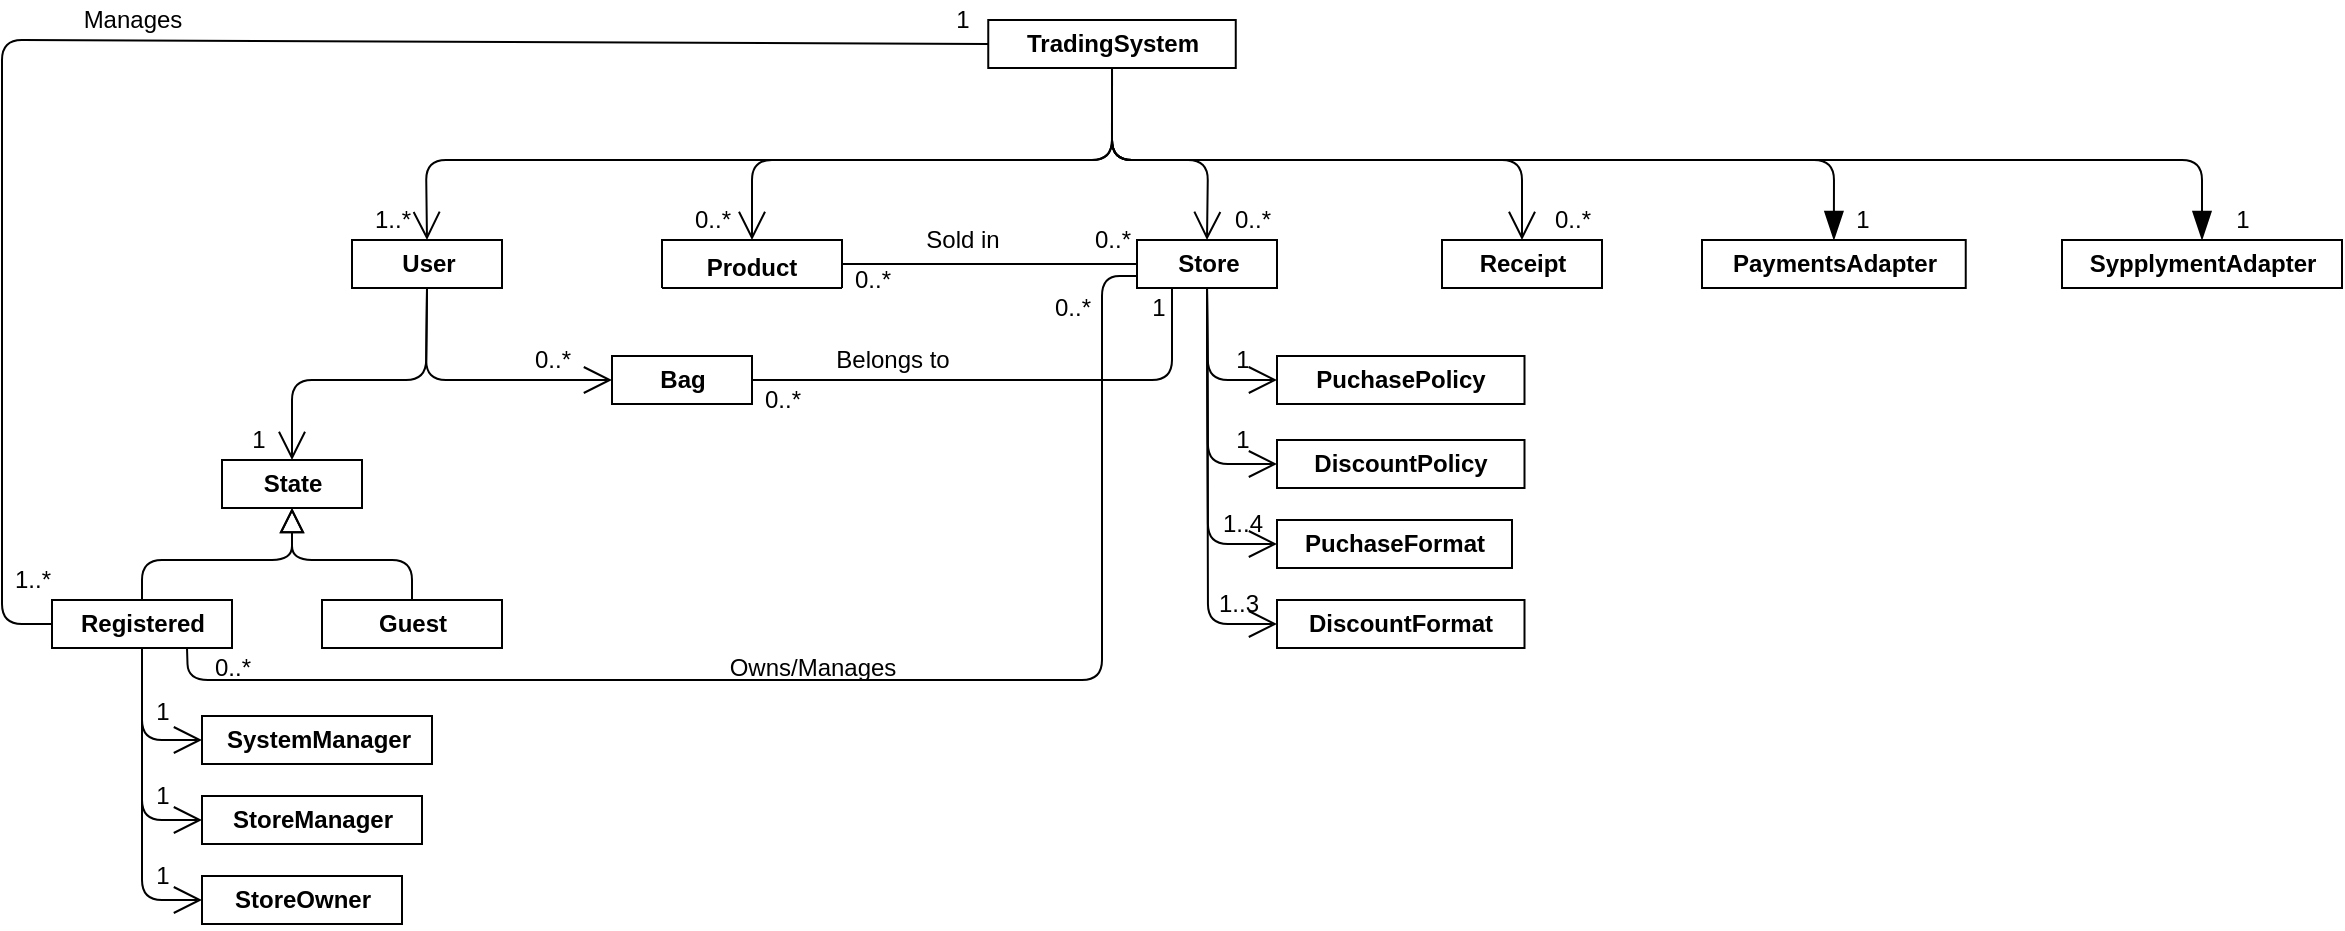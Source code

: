 <mxfile version="14.4.7" type="device"><diagram id="RefZyHLw1zsKc77F1APH" name="Page-1"><mxGraphModel dx="1504" dy="645" grid="1" gridSize="10" guides="1" tooltips="1" connect="1" arrows="1" fold="1" page="1" pageScale="1" pageWidth="850" pageHeight="1100" math="0" shadow="0"><root><mxCell id="0"/><mxCell id="1" parent="0"/><mxCell id="fxyR44luEnfHomacXjEl-32" value="" style="endArrow=blockThin;endFill=1;endSize=12;html=1;exitX=0.5;exitY=1;exitDx=0;exitDy=0;entryX=0.5;entryY=0;entryDx=0;entryDy=0;" parent="1" source="JBgmAeCuhrlYnCRpcaJn-23" target="JBgmAeCuhrlYnCRpcaJn-24" edge="1"><mxGeometry width="160" relative="1" as="geometry"><mxPoint x="725" y="136" as="sourcePoint"/><mxPoint x="1150" y="264" as="targetPoint"/><Array as="points"><mxPoint x="605" y="240"/><mxPoint x="966" y="240"/></Array></mxGeometry></mxCell><mxCell id="fxyR44luEnfHomacXjEl-36" value="" style="endArrow=open;endFill=1;endSize=12;html=1;entryX=0.5;entryY=0;entryDx=0;entryDy=0;exitX=0.5;exitY=1;exitDx=0;exitDy=0;" parent="1" source="JBgmAeCuhrlYnCRpcaJn-23" target="JBgmAeCuhrlYnCRpcaJn-16" edge="1"><mxGeometry width="160" relative="1" as="geometry"><mxPoint x="725" y="136" as="sourcePoint"/><mxPoint x="280" y="356" as="targetPoint"/><Array as="points"><mxPoint x="605" y="240"/><mxPoint x="262" y="240"/></Array></mxGeometry></mxCell><mxCell id="fxyR44luEnfHomacXjEl-37" value="1..*" style="text;html=1;align=center;verticalAlign=middle;resizable=0;points=[];autosize=1;" parent="1" vertex="1"><mxGeometry x="230" y="260" width="30" height="20" as="geometry"/></mxCell><mxCell id="fxyR44luEnfHomacXjEl-39" value="" style="endArrow=open;endFill=1;endSize=12;html=1;exitX=0.5;exitY=1;exitDx=0;exitDy=0;entryX=0;entryY=0.5;entryDx=0;entryDy=0;" parent="1" source="JBgmAeCuhrlYnCRpcaJn-16" target="JBgmAeCuhrlYnCRpcaJn-14" edge="1"><mxGeometry width="160" relative="1" as="geometry"><mxPoint x="325" y="312" as="sourcePoint"/><mxPoint x="377.5" y="398" as="targetPoint"/><Array as="points"><mxPoint x="262" y="350"/></Array></mxGeometry></mxCell><mxCell id="fxyR44luEnfHomacXjEl-42" value="0..*" style="text;html=1;align=center;verticalAlign=middle;resizable=0;points=[];autosize=1;" parent="1" vertex="1"><mxGeometry x="390" y="260" width="30" height="20" as="geometry"/></mxCell><mxCell id="fxyR44luEnfHomacXjEl-43" value="0..*" style="text;html=1;align=center;verticalAlign=middle;resizable=0;points=[];autosize=1;" parent="1" vertex="1"><mxGeometry x="310" y="330" width="30" height="20" as="geometry"/></mxCell><mxCell id="fxyR44luEnfHomacXjEl-45" value="0..*" style="text;html=1;align=center;verticalAlign=middle;resizable=0;points=[];autosize=1;" parent="1" vertex="1"><mxGeometry x="660" y="260" width="30" height="20" as="geometry"/></mxCell><mxCell id="fxyR44luEnfHomacXjEl-72" value="" style="endArrow=open;endFill=1;endSize=12;html=1;exitX=0.5;exitY=1;exitDx=0;exitDy=0;entryX=0.5;entryY=0;entryDx=0;entryDy=0;" parent="1" source="JBgmAeCuhrlYnCRpcaJn-16" target="JBgmAeCuhrlYnCRpcaJn-13" edge="1"><mxGeometry width="160" relative="1" as="geometry"><mxPoint x="280" y="380" as="sourcePoint"/><mxPoint x="190.5" y="464" as="targetPoint"/><Array as="points"><mxPoint x="262" y="350"/><mxPoint x="195" y="350"/></Array></mxGeometry></mxCell><mxCell id="fxyR44luEnfHomacXjEl-73" value="1" style="text;html=1;align=center;verticalAlign=middle;resizable=0;points=[];autosize=1;" parent="1" vertex="1"><mxGeometry x="167.5" y="370" width="20" height="20" as="geometry"/></mxCell><mxCell id="fxyR44luEnfHomacXjEl-80" value="" style="endArrow=open;endFill=1;endSize=12;html=1;entryX=0.5;entryY=0;entryDx=0;entryDy=0;exitX=0.5;exitY=1;exitDx=0;exitDy=0;" parent="1" source="JBgmAeCuhrlYnCRpcaJn-23" target="fxyR44luEnfHomacXjEl-83" edge="1"><mxGeometry width="160" relative="1" as="geometry"><mxPoint x="725" y="136" as="sourcePoint"/><mxPoint x="660" y="586" as="targetPoint"/><Array as="points"><mxPoint x="605" y="240"/><mxPoint x="425" y="240"/></Array></mxGeometry></mxCell><mxCell id="fxyR44luEnfHomacXjEl-83" value="Product" style="swimlane;fontStyle=1;align=center;verticalAlign=top;childLayout=stackLayout;horizontal=1;startSize=26;horizontalStack=0;resizeParent=1;resizeLast=0;collapsible=1;marginBottom=0;rounded=0;shadow=0;strokeWidth=1;" parent="1" vertex="1"><mxGeometry x="380" y="280" width="90" height="24" as="geometry"><mxRectangle x="340" y="380" width="170" height="26" as="alternateBounds"/></mxGeometry></mxCell><mxCell id="fxyR44luEnfHomacXjEl-121" value="" style="endArrow=open;endFill=1;endSize=12;html=1;exitX=0.5;exitY=1;exitDx=0;exitDy=0;entryX=0;entryY=0.5;entryDx=0;entryDy=0;" parent="1" source="JBgmAeCuhrlYnCRpcaJn-17" target="JBgmAeCuhrlYnCRpcaJn-22" edge="1"><mxGeometry width="160" relative="1" as="geometry"><mxPoint x="650" y="340" as="sourcePoint"/><mxPoint x="650" y="474" as="targetPoint"/><Array as="points"><mxPoint x="653" y="350"/></Array></mxGeometry></mxCell><mxCell id="fxyR44luEnfHomacXjEl-145" value="" style="endArrow=blockThin;endFill=1;endSize=12;html=1;entryX=0.5;entryY=0;entryDx=0;entryDy=0;exitX=0.5;exitY=1;exitDx=0;exitDy=0;" parent="1" source="JBgmAeCuhrlYnCRpcaJn-23" target="JBgmAeCuhrlYnCRpcaJn-25" edge="1"><mxGeometry width="160" relative="1" as="geometry"><mxPoint x="725" y="136" as="sourcePoint"/><mxPoint x="1360" y="264" as="targetPoint"/><Array as="points"><mxPoint x="605" y="240"/><mxPoint x="1150" y="240"/></Array></mxGeometry></mxCell><mxCell id="fxyR44luEnfHomacXjEl-146" value="" style="endArrow=open;endFill=1;endSize=12;html=1;exitX=0.5;exitY=1;exitDx=0;exitDy=0;entryX=0.5;entryY=0;entryDx=0;entryDy=0;" parent="1" source="JBgmAeCuhrlYnCRpcaJn-23" target="JBgmAeCuhrlYnCRpcaJn-17" edge="1"><mxGeometry width="160" relative="1" as="geometry"><mxPoint x="725" y="136" as="sourcePoint"/><mxPoint x="600" y="356" as="targetPoint"/><Array as="points"><mxPoint x="605" y="240"/><mxPoint x="653" y="240"/></Array></mxGeometry></mxCell><mxCell id="fxyR44luEnfHomacXjEl-148" value="1" style="text;html=1;align=center;verticalAlign=middle;resizable=0;points=[];autosize=1;" parent="1" vertex="1"><mxGeometry x="1160" y="260" width="20" height="20" as="geometry"/></mxCell><mxCell id="fxyR44luEnfHomacXjEl-149" value="1" style="text;html=1;align=center;verticalAlign=middle;resizable=0;points=[];autosize=1;" parent="1" vertex="1"><mxGeometry x="970" y="260" width="20" height="20" as="geometry"/></mxCell><mxCell id="fxyR44luEnfHomacXjEl-150" value="1..4" style="text;html=1;align=center;verticalAlign=middle;resizable=0;points=[];autosize=1;" parent="1" vertex="1"><mxGeometry x="650" y="412" width="40" height="20" as="geometry"/></mxCell><mxCell id="fxyR44luEnfHomacXjEl-151" value="1..3" style="text;html=1;align=center;verticalAlign=middle;resizable=0;points=[];autosize=1;" parent="1" vertex="1"><mxGeometry x="647.5" y="452" width="40" height="20" as="geometry"/></mxCell><mxCell id="fxyR44luEnfHomacXjEl-152" value="1" style="text;html=1;align=center;verticalAlign=middle;resizable=0;points=[];autosize=1;" parent="1" vertex="1"><mxGeometry x="660" y="370" width="20" height="20" as="geometry"/></mxCell><mxCell id="fxyR44luEnfHomacXjEl-153" value="1" style="text;html=1;align=center;verticalAlign=middle;resizable=0;points=[];autosize=1;" parent="1" vertex="1"><mxGeometry x="660" y="330" width="20" height="20" as="geometry"/></mxCell><mxCell id="RaA0gmaQhVdnIfGNhmqf-1" value="" style="endArrow=none;endFill=0;endSize=12;html=1;exitX=0.5;exitY=1;exitDx=0;exitDy=0;entryX=0.5;entryY=0;entryDx=0;entryDy=0;startArrow=block;startFill=0;startSize=10;" parent="1" target="JBgmAeCuhrlYnCRpcaJn-8" edge="1" source="JBgmAeCuhrlYnCRpcaJn-13"><mxGeometry width="160" relative="1" as="geometry"><mxPoint x="190" y="530" as="sourcePoint"/><mxPoint x="110" y="596" as="targetPoint"/><Array as="points"><mxPoint x="195" y="440"/><mxPoint x="120" y="440"/></Array></mxGeometry></mxCell><mxCell id="RaA0gmaQhVdnIfGNhmqf-2" value="" style="endArrow=none;endFill=0;endSize=12;html=1;exitX=0.5;exitY=1;exitDx=0;exitDy=0;entryX=0.5;entryY=0;entryDx=0;entryDy=0;startArrow=block;startFill=0;startSize=10;" parent="1" target="JBgmAeCuhrlYnCRpcaJn-9" edge="1" source="JBgmAeCuhrlYnCRpcaJn-13"><mxGeometry width="160" relative="1" as="geometry"><mxPoint x="190" y="530" as="sourcePoint"/><mxPoint x="270" y="596" as="targetPoint"/><Array as="points"><mxPoint x="195" y="440"/><mxPoint x="255" y="440"/></Array></mxGeometry></mxCell><mxCell id="RaA0gmaQhVdnIfGNhmqf-37" value="0..*" style="text;html=1;align=center;verticalAlign=middle;resizable=0;points=[];autosize=1;" parent="1" vertex="1"><mxGeometry x="820" y="260" width="30" height="20" as="geometry"/></mxCell><mxCell id="RaA0gmaQhVdnIfGNhmqf-53" value="" style="endArrow=open;endFill=1;endSize=12;html=1;exitX=0.5;exitY=1;exitDx=0;exitDy=0;entryX=0;entryY=0.5;entryDx=0;entryDy=0;" parent="1" source="JBgmAeCuhrlYnCRpcaJn-8" target="JBgmAeCuhrlYnCRpcaJn-10" edge="1"><mxGeometry width="160" relative="1" as="geometry"><mxPoint x="120" y="494" as="sourcePoint"/><mxPoint x="155" y="549" as="targetPoint"/><Array as="points"><mxPoint x="120" y="530"/></Array></mxGeometry></mxCell><mxCell id="RaA0gmaQhVdnIfGNhmqf-54" value="" style="endArrow=open;endFill=1;endSize=12;html=1;entryX=0;entryY=0.5;entryDx=0;entryDy=0;exitX=0.5;exitY=1;exitDx=0;exitDy=0;" parent="1" target="JBgmAeCuhrlYnCRpcaJn-11" edge="1" source="JBgmAeCuhrlYnCRpcaJn-8"><mxGeometry width="160" relative="1" as="geometry"><mxPoint x="120" y="504" as="sourcePoint"/><mxPoint x="155" y="603.75" as="targetPoint"/><Array as="points"><mxPoint x="120" y="570"/></Array></mxGeometry></mxCell><mxCell id="RaA0gmaQhVdnIfGNhmqf-55" value="" style="endArrow=open;endFill=1;endSize=12;html=1;entryX=0;entryY=0.5;entryDx=0;entryDy=0;exitX=0.5;exitY=1;exitDx=0;exitDy=0;" parent="1" source="JBgmAeCuhrlYnCRpcaJn-8" target="JBgmAeCuhrlYnCRpcaJn-12" edge="1"><mxGeometry width="160" relative="1" as="geometry"><mxPoint x="120" y="494" as="sourcePoint"/><mxPoint x="155" y="656" as="targetPoint"/><Array as="points"><mxPoint x="120" y="610"/></Array></mxGeometry></mxCell><mxCell id="JBgmAeCuhrlYnCRpcaJn-5" value="" style="endArrow=none;html=1;entryX=0;entryY=0.5;entryDx=0;entryDy=0;exitX=0;exitY=0.5;exitDx=0;exitDy=0;" edge="1" parent="1" source="JBgmAeCuhrlYnCRpcaJn-8" target="JBgmAeCuhrlYnCRpcaJn-23"><mxGeometry width="50" height="50" relative="1" as="geometry"><mxPoint x="50" y="578" as="sourcePoint"/><mxPoint x="660" y="123" as="targetPoint"/><Array as="points"><mxPoint x="50" y="472"/><mxPoint x="50" y="180"/></Array></mxGeometry></mxCell><mxCell id="JBgmAeCuhrlYnCRpcaJn-6" value="Manages" style="text;html=1;align=center;verticalAlign=middle;resizable=0;points=[];autosize=1;" vertex="1" parent="1"><mxGeometry x="80" y="160" width="70" height="20" as="geometry"/></mxCell><mxCell id="JBgmAeCuhrlYnCRpcaJn-7" value="1..*" style="text;html=1;align=center;verticalAlign=middle;resizable=0;points=[];autosize=1;" vertex="1" parent="1"><mxGeometry x="50" y="440" width="30" height="20" as="geometry"/></mxCell><mxCell id="JBgmAeCuhrlYnCRpcaJn-8" value="&lt;b&gt;Registered&lt;/b&gt;" style="html=1;" vertex="1" parent="1"><mxGeometry x="75" y="460" width="90" height="24" as="geometry"/></mxCell><mxCell id="JBgmAeCuhrlYnCRpcaJn-9" value="&lt;b&gt;Guest&lt;/b&gt;" style="html=1;" vertex="1" parent="1"><mxGeometry x="210" y="460" width="90" height="24" as="geometry"/></mxCell><mxCell id="JBgmAeCuhrlYnCRpcaJn-10" value="&lt;b&gt;SystemManager&lt;/b&gt;" style="html=1;" vertex="1" parent="1"><mxGeometry x="150" y="518" width="115" height="24" as="geometry"/></mxCell><mxCell id="JBgmAeCuhrlYnCRpcaJn-11" value="&lt;b&gt;StoreManager&lt;/b&gt;" style="html=1;" vertex="1" parent="1"><mxGeometry x="150" y="558" width="110" height="24" as="geometry"/></mxCell><mxCell id="JBgmAeCuhrlYnCRpcaJn-12" value="&lt;b&gt;StoreOwner&lt;/b&gt;" style="html=1;" vertex="1" parent="1"><mxGeometry x="150" y="598" width="100" height="24" as="geometry"/></mxCell><mxCell id="JBgmAeCuhrlYnCRpcaJn-13" value="&lt;b&gt;State&lt;/b&gt;" style="html=1;" vertex="1" parent="1"><mxGeometry x="160" y="390" width="70" height="24" as="geometry"/></mxCell><mxCell id="JBgmAeCuhrlYnCRpcaJn-14" value="&lt;b&gt;Bag&lt;/b&gt;" style="html=1;" vertex="1" parent="1"><mxGeometry x="355" y="338" width="70" height="24" as="geometry"/></mxCell><mxCell id="JBgmAeCuhrlYnCRpcaJn-16" value="&lt;b&gt;User&lt;/b&gt;" style="html=1;" vertex="1" parent="1"><mxGeometry x="225" y="280" width="75" height="24" as="geometry"/></mxCell><mxCell id="JBgmAeCuhrlYnCRpcaJn-17" value="&lt;b&gt;Store&lt;/b&gt;" style="html=1;" vertex="1" parent="1"><mxGeometry x="617.5" y="280" width="70" height="24" as="geometry"/></mxCell><mxCell id="JBgmAeCuhrlYnCRpcaJn-18" value="&lt;b&gt;Receipt&lt;/b&gt;" style="html=1;" vertex="1" parent="1"><mxGeometry x="770" y="280" width="80" height="24" as="geometry"/></mxCell><mxCell id="JBgmAeCuhrlYnCRpcaJn-19" value="&lt;span style=&quot;font-weight: 700&quot;&gt;DiscountFormat&lt;/span&gt;" style="html=1;" vertex="1" parent="1"><mxGeometry x="687.5" y="460" width="123.75" height="24" as="geometry"/></mxCell><mxCell id="JBgmAeCuhrlYnCRpcaJn-20" value="&lt;span style=&quot;font-weight: 700&quot;&gt;PuchaseFormat&lt;/span&gt;" style="html=1;" vertex="1" parent="1"><mxGeometry x="687.5" y="420" width="117.5" height="24" as="geometry"/></mxCell><mxCell id="JBgmAeCuhrlYnCRpcaJn-21" value="&lt;span style=&quot;font-weight: 700&quot;&gt;DiscountPolicy&lt;/span&gt;" style="html=1;" vertex="1" parent="1"><mxGeometry x="687.5" y="380" width="123.75" height="24" as="geometry"/></mxCell><mxCell id="JBgmAeCuhrlYnCRpcaJn-22" value="&lt;span style=&quot;font-weight: 700&quot;&gt;PuchasePolicy&lt;/span&gt;" style="html=1;" vertex="1" parent="1"><mxGeometry x="687.5" y="338" width="123.75" height="24" as="geometry"/></mxCell><mxCell id="JBgmAeCuhrlYnCRpcaJn-23" value="&lt;span style=&quot;font-weight: 700&quot;&gt;TradingSystem&lt;/span&gt;" style="html=1;" vertex="1" parent="1"><mxGeometry x="543.13" y="170" width="123.75" height="24" as="geometry"/></mxCell><mxCell id="JBgmAeCuhrlYnCRpcaJn-24" value="&lt;span style=&quot;font-weight: 700&quot;&gt;PaymentsAdapter&lt;/span&gt;" style="html=1;" vertex="1" parent="1"><mxGeometry x="900.0" y="280" width="131.87" height="24" as="geometry"/></mxCell><mxCell id="JBgmAeCuhrlYnCRpcaJn-25" value="&lt;span style=&quot;font-weight: 700&quot;&gt;SypplymentAdapter&lt;/span&gt;" style="html=1;" vertex="1" parent="1"><mxGeometry x="1080" y="280" width="140" height="24" as="geometry"/></mxCell><mxCell id="JBgmAeCuhrlYnCRpcaJn-28" value="1" style="text;html=1;align=center;verticalAlign=middle;resizable=0;points=[];autosize=1;" vertex="1" parent="1"><mxGeometry x="520" y="160" width="20" height="20" as="geometry"/></mxCell><mxCell id="JBgmAeCuhrlYnCRpcaJn-29" value="" style="endArrow=open;endFill=1;endSize=12;html=1;exitX=0.5;exitY=1;exitDx=0;exitDy=0;entryX=0.5;entryY=0;entryDx=0;entryDy=0;" edge="1" parent="1" source="JBgmAeCuhrlYnCRpcaJn-23" target="JBgmAeCuhrlYnCRpcaJn-18"><mxGeometry width="160" relative="1" as="geometry"><mxPoint x="615.005" y="204" as="sourcePoint"/><mxPoint x="662.5" y="290" as="targetPoint"/><Array as="points"><mxPoint x="605" y="240"/><mxPoint x="810" y="240"/></Array></mxGeometry></mxCell><mxCell id="JBgmAeCuhrlYnCRpcaJn-30" value="" style="endArrow=open;endFill=1;endSize=12;html=1;exitX=0.5;exitY=1;exitDx=0;exitDy=0;entryX=0;entryY=0.5;entryDx=0;entryDy=0;" edge="1" parent="1" source="JBgmAeCuhrlYnCRpcaJn-17" target="JBgmAeCuhrlYnCRpcaJn-21"><mxGeometry width="160" relative="1" as="geometry"><mxPoint x="662.5" y="314" as="sourcePoint"/><mxPoint x="690" y="360" as="targetPoint"/><Array as="points"><mxPoint x="653" y="392"/></Array></mxGeometry></mxCell><mxCell id="JBgmAeCuhrlYnCRpcaJn-31" value="1" style="text;html=1;align=center;verticalAlign=middle;resizable=0;points=[];autosize=1;" vertex="1" parent="1"><mxGeometry x="120" y="588" width="20" height="20" as="geometry"/></mxCell><mxCell id="JBgmAeCuhrlYnCRpcaJn-32" value="1" style="text;html=1;align=center;verticalAlign=middle;resizable=0;points=[];autosize=1;" vertex="1" parent="1"><mxGeometry x="120" y="548" width="20" height="20" as="geometry"/></mxCell><mxCell id="JBgmAeCuhrlYnCRpcaJn-33" value="1" style="text;html=1;align=center;verticalAlign=middle;resizable=0;points=[];autosize=1;" vertex="1" parent="1"><mxGeometry x="120" y="506" width="20" height="20" as="geometry"/></mxCell><mxCell id="JBgmAeCuhrlYnCRpcaJn-35" value="" style="endArrow=open;endFill=1;endSize=12;html=1;exitX=0.5;exitY=1;exitDx=0;exitDy=0;entryX=0;entryY=0.5;entryDx=0;entryDy=0;" edge="1" parent="1" source="JBgmAeCuhrlYnCRpcaJn-17" target="JBgmAeCuhrlYnCRpcaJn-20"><mxGeometry width="160" relative="1" as="geometry"><mxPoint x="662.5" y="314" as="sourcePoint"/><mxPoint x="697.5" y="402" as="targetPoint"/><Array as="points"><mxPoint x="653" y="432"/></Array></mxGeometry></mxCell><mxCell id="JBgmAeCuhrlYnCRpcaJn-37" value="" style="endArrow=open;endFill=1;endSize=12;html=1;entryX=0;entryY=0.5;entryDx=0;entryDy=0;" edge="1" parent="1" source="JBgmAeCuhrlYnCRpcaJn-17" target="JBgmAeCuhrlYnCRpcaJn-19"><mxGeometry width="160" relative="1" as="geometry"><mxPoint x="662.5" y="314" as="sourcePoint"/><mxPoint x="697.5" y="442" as="targetPoint"/><Array as="points"><mxPoint x="653" y="472"/></Array></mxGeometry></mxCell><mxCell id="JBgmAeCuhrlYnCRpcaJn-39" value="" style="endArrow=none;html=1;entryX=0.25;entryY=1;entryDx=0;entryDy=0;exitX=1;exitY=0.5;exitDx=0;exitDy=0;" edge="1" parent="1" source="JBgmAeCuhrlYnCRpcaJn-14" target="JBgmAeCuhrlYnCRpcaJn-17"><mxGeometry width="50" height="50" relative="1" as="geometry"><mxPoint x="430" y="490" as="sourcePoint"/><mxPoint x="480" y="440" as="targetPoint"/><Array as="points"><mxPoint x="580" y="350"/><mxPoint x="635" y="350"/></Array></mxGeometry></mxCell><mxCell id="JBgmAeCuhrlYnCRpcaJn-40" value="Belongs to" style="text;html=1;align=center;verticalAlign=middle;resizable=0;points=[];autosize=1;" vertex="1" parent="1"><mxGeometry x="460" y="330" width="70" height="20" as="geometry"/></mxCell><mxCell id="JBgmAeCuhrlYnCRpcaJn-41" value="1" style="text;html=1;align=center;verticalAlign=middle;resizable=0;points=[];autosize=1;" vertex="1" parent="1"><mxGeometry x="617.5" y="304" width="20" height="20" as="geometry"/></mxCell><mxCell id="JBgmAeCuhrlYnCRpcaJn-42" value="0..*" style="text;html=1;align=center;verticalAlign=middle;resizable=0;points=[];autosize=1;" vertex="1" parent="1"><mxGeometry x="425" y="350" width="30" height="20" as="geometry"/></mxCell><mxCell id="JBgmAeCuhrlYnCRpcaJn-43" value="" style="endArrow=none;html=1;exitX=1;exitY=0.5;exitDx=0;exitDy=0;entryX=0;entryY=0.5;entryDx=0;entryDy=0;" edge="1" parent="1" source="fxyR44luEnfHomacXjEl-83" target="JBgmAeCuhrlYnCRpcaJn-17"><mxGeometry width="50" height="50" relative="1" as="geometry"><mxPoint x="365" y="384" as="sourcePoint"/><mxPoint x="620" y="340" as="targetPoint"/></mxGeometry></mxCell><mxCell id="JBgmAeCuhrlYnCRpcaJn-44" value="0..*" style="text;html=1;align=center;verticalAlign=middle;resizable=0;points=[];autosize=1;" vertex="1" parent="1"><mxGeometry x="590.01" y="270" width="30" height="20" as="geometry"/></mxCell><mxCell id="JBgmAeCuhrlYnCRpcaJn-45" value="0..*" style="text;html=1;align=center;verticalAlign=middle;resizable=0;points=[];autosize=1;" vertex="1" parent="1"><mxGeometry x="470" y="290" width="30" height="20" as="geometry"/></mxCell><mxCell id="JBgmAeCuhrlYnCRpcaJn-47" value="Sold in" style="text;html=1;align=center;verticalAlign=middle;resizable=0;points=[];autosize=1;" vertex="1" parent="1"><mxGeometry x="505" y="270" width="50" height="20" as="geometry"/></mxCell><mxCell id="JBgmAeCuhrlYnCRpcaJn-52" value="" style="endArrow=none;html=1;exitX=0.75;exitY=1;exitDx=0;exitDy=0;entryX=0;entryY=0.75;entryDx=0;entryDy=0;" edge="1" parent="1" source="JBgmAeCuhrlYnCRpcaJn-8" target="JBgmAeCuhrlYnCRpcaJn-17"><mxGeometry width="50" height="50" relative="1" as="geometry"><mxPoint x="460" y="590" as="sourcePoint"/><mxPoint x="510" y="540" as="targetPoint"/><Array as="points"><mxPoint x="143" y="500"/><mxPoint x="600" y="500"/><mxPoint x="600" y="298"/></Array></mxGeometry></mxCell><mxCell id="JBgmAeCuhrlYnCRpcaJn-53" value="Owns/Manages" style="text;html=1;align=center;verticalAlign=middle;resizable=0;points=[];autosize=1;" vertex="1" parent="1"><mxGeometry x="405" y="484" width="100" height="20" as="geometry"/></mxCell><mxCell id="JBgmAeCuhrlYnCRpcaJn-54" value="0..*" style="text;html=1;align=center;verticalAlign=middle;resizable=0;points=[];autosize=1;" vertex="1" parent="1"><mxGeometry x="150" y="484" width="30" height="20" as="geometry"/></mxCell><mxCell id="JBgmAeCuhrlYnCRpcaJn-55" value="0..*" style="text;html=1;align=center;verticalAlign=middle;resizable=0;points=[];autosize=1;" vertex="1" parent="1"><mxGeometry x="570" y="304" width="30" height="20" as="geometry"/></mxCell></root></mxGraphModel></diagram></mxfile>